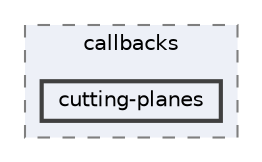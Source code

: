 digraph "/home/runner/work/idol/idol/lib/include/idol/mixed-integer/optimizers/callbacks/cutting-planes"
{
 // LATEX_PDF_SIZE
  bgcolor="transparent";
  edge [fontname=Helvetica,fontsize=10,labelfontname=Helvetica,labelfontsize=10];
  node [fontname=Helvetica,fontsize=10,shape=box,height=0.2,width=0.4];
  compound=true
  subgraph clusterdir_d27c1128c7f06280af7a6673f05f7f23 {
    graph [ bgcolor="#edf0f7", pencolor="grey50", label="callbacks", fontname=Helvetica,fontsize=10 style="filled,dashed", URL="dir_d27c1128c7f06280af7a6673f05f7f23.html",tooltip=""]
  dir_29f6017b45e6cf1cddd6ae383afab871 [label="cutting-planes", fillcolor="#edf0f7", color="grey25", style="filled,bold", URL="dir_29f6017b45e6cf1cddd6ae383afab871.html",tooltip=""];
  }
}
